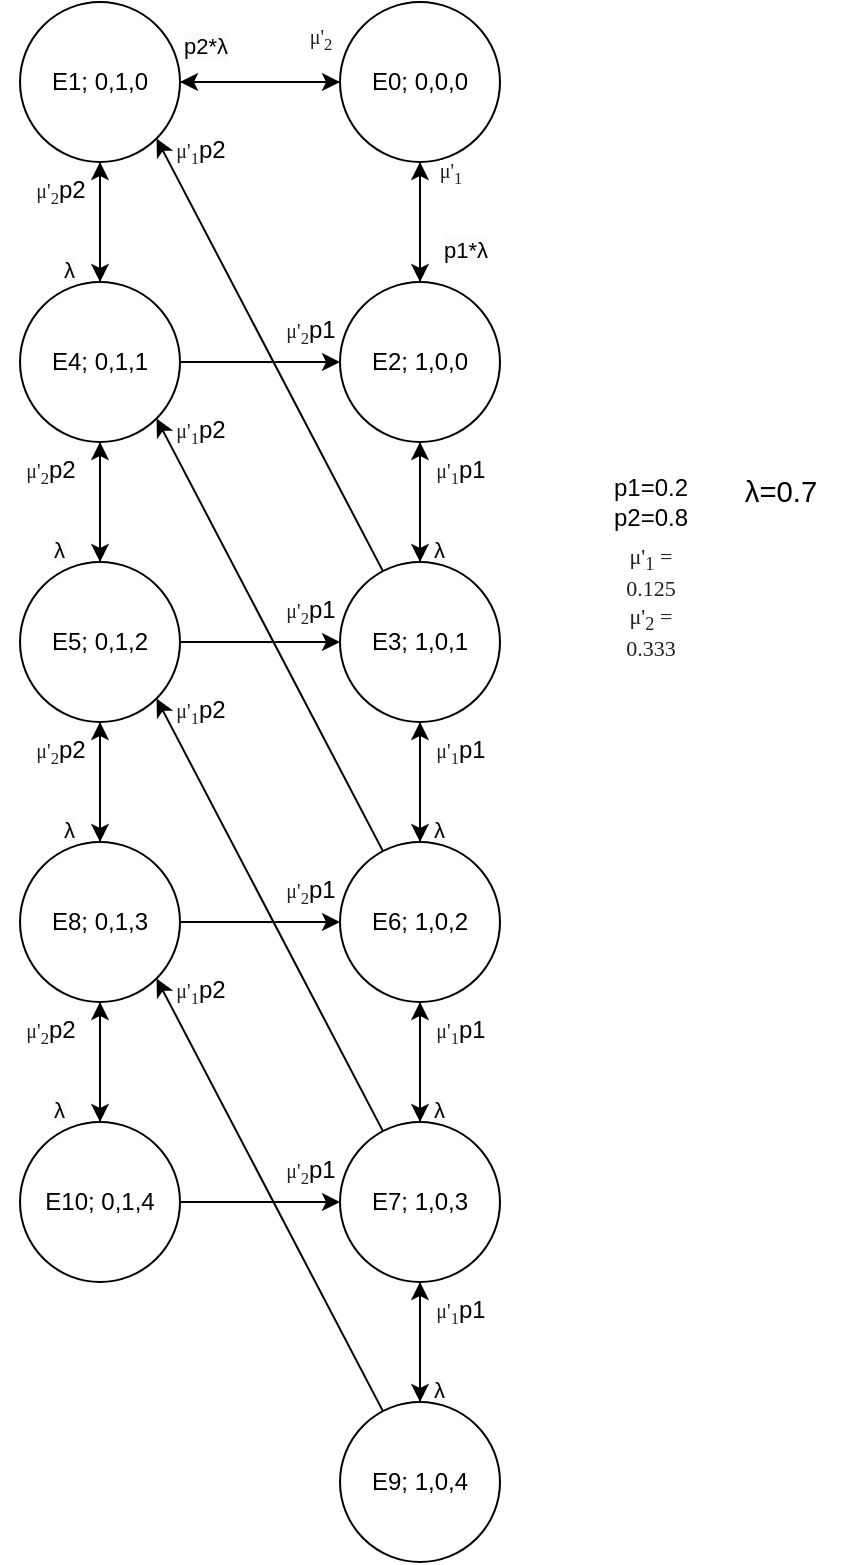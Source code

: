 <mxfile version="24.8.3">
  <diagram name="Страница — 1" id="OBcoCSP-B3DfKh5aNd8Q">
    <mxGraphModel dx="1185" dy="635" grid="1" gridSize="10" guides="1" tooltips="1" connect="1" arrows="1" fold="1" page="1" pageScale="1" pageWidth="827" pageHeight="1169" math="0" shadow="0">
      <root>
        <mxCell id="0" />
        <mxCell id="1" parent="0" />
        <mxCell id="9CqOGc1lMeXhtPVuXy3s-13" style="edgeStyle=orthogonalEdgeStyle;rounded=0;orthogonalLoop=1;jettySize=auto;html=1;entryX=1;entryY=0.5;entryDx=0;entryDy=0;" edge="1" parent="1" source="9CqOGc1lMeXhtPVuXy3s-1" target="9CqOGc1lMeXhtPVuXy3s-2">
          <mxGeometry relative="1" as="geometry" />
        </mxCell>
        <mxCell id="9CqOGc1lMeXhtPVuXy3s-18" style="edgeStyle=orthogonalEdgeStyle;rounded=0;orthogonalLoop=1;jettySize=auto;html=1;entryX=0.5;entryY=0;entryDx=0;entryDy=0;" edge="1" parent="1" source="9CqOGc1lMeXhtPVuXy3s-1" target="9CqOGc1lMeXhtPVuXy3s-3">
          <mxGeometry relative="1" as="geometry" />
        </mxCell>
        <mxCell id="9CqOGc1lMeXhtPVuXy3s-1" value="E0; 0,0,0" style="ellipse;whiteSpace=wrap;html=1;aspect=fixed;" vertex="1" parent="1">
          <mxGeometry x="280" y="120" width="80" height="80" as="geometry" />
        </mxCell>
        <mxCell id="9CqOGc1lMeXhtPVuXy3s-14" style="edgeStyle=orthogonalEdgeStyle;rounded=0;orthogonalLoop=1;jettySize=auto;html=1;" edge="1" parent="1" source="9CqOGc1lMeXhtPVuXy3s-2" target="9CqOGc1lMeXhtPVuXy3s-1">
          <mxGeometry relative="1" as="geometry" />
        </mxCell>
        <mxCell id="9CqOGc1lMeXhtPVuXy3s-17" style="edgeStyle=orthogonalEdgeStyle;rounded=0;orthogonalLoop=1;jettySize=auto;html=1;entryX=0.5;entryY=0;entryDx=0;entryDy=0;" edge="1" parent="1" source="9CqOGc1lMeXhtPVuXy3s-2" target="9CqOGc1lMeXhtPVuXy3s-5">
          <mxGeometry relative="1" as="geometry" />
        </mxCell>
        <mxCell id="9CqOGc1lMeXhtPVuXy3s-2" value="E1; 0,1,0" style="ellipse;whiteSpace=wrap;html=1;aspect=fixed;" vertex="1" parent="1">
          <mxGeometry x="120" y="120" width="80" height="80" as="geometry" />
        </mxCell>
        <mxCell id="9CqOGc1lMeXhtPVuXy3s-19" style="edgeStyle=orthogonalEdgeStyle;rounded=0;orthogonalLoop=1;jettySize=auto;html=1;entryX=0.5;entryY=1;entryDx=0;entryDy=0;" edge="1" parent="1" source="9CqOGc1lMeXhtPVuXy3s-3" target="9CqOGc1lMeXhtPVuXy3s-1">
          <mxGeometry relative="1" as="geometry" />
        </mxCell>
        <mxCell id="9CqOGc1lMeXhtPVuXy3s-29" style="edgeStyle=orthogonalEdgeStyle;rounded=0;orthogonalLoop=1;jettySize=auto;html=1;entryX=0.5;entryY=0;entryDx=0;entryDy=0;" edge="1" parent="1" source="9CqOGc1lMeXhtPVuXy3s-3" target="9CqOGc1lMeXhtPVuXy3s-4">
          <mxGeometry relative="1" as="geometry" />
        </mxCell>
        <mxCell id="9CqOGc1lMeXhtPVuXy3s-3" value="E2; 1,0,0" style="ellipse;whiteSpace=wrap;html=1;aspect=fixed;" vertex="1" parent="1">
          <mxGeometry x="280" y="260" width="80" height="80" as="geometry" />
        </mxCell>
        <mxCell id="9CqOGc1lMeXhtPVuXy3s-27" style="edgeStyle=orthogonalEdgeStyle;rounded=0;orthogonalLoop=1;jettySize=auto;html=1;entryX=0.5;entryY=1;entryDx=0;entryDy=0;" edge="1" parent="1" source="9CqOGc1lMeXhtPVuXy3s-4" target="9CqOGc1lMeXhtPVuXy3s-3">
          <mxGeometry relative="1" as="geometry" />
        </mxCell>
        <mxCell id="9CqOGc1lMeXhtPVuXy3s-36" style="edgeStyle=orthogonalEdgeStyle;rounded=0;orthogonalLoop=1;jettySize=auto;html=1;entryX=0.5;entryY=0;entryDx=0;entryDy=0;" edge="1" parent="1" source="9CqOGc1lMeXhtPVuXy3s-4" target="9CqOGc1lMeXhtPVuXy3s-7">
          <mxGeometry relative="1" as="geometry" />
        </mxCell>
        <mxCell id="9CqOGc1lMeXhtPVuXy3s-51" style="rounded=0;orthogonalLoop=1;jettySize=auto;html=1;entryX=1;entryY=1;entryDx=0;entryDy=0;" edge="1" parent="1" source="9CqOGc1lMeXhtPVuXy3s-4" target="9CqOGc1lMeXhtPVuXy3s-2">
          <mxGeometry relative="1" as="geometry" />
        </mxCell>
        <mxCell id="9CqOGc1lMeXhtPVuXy3s-4" value="E3; 1,0,1" style="ellipse;whiteSpace=wrap;html=1;aspect=fixed;" vertex="1" parent="1">
          <mxGeometry x="280" y="400" width="80" height="80" as="geometry" />
        </mxCell>
        <mxCell id="9CqOGc1lMeXhtPVuXy3s-23" style="edgeStyle=orthogonalEdgeStyle;rounded=0;orthogonalLoop=1;jettySize=auto;html=1;entryX=0.5;entryY=1;entryDx=0;entryDy=0;" edge="1" parent="1" source="9CqOGc1lMeXhtPVuXy3s-5" target="9CqOGc1lMeXhtPVuXy3s-2">
          <mxGeometry relative="1" as="geometry" />
        </mxCell>
        <mxCell id="9CqOGc1lMeXhtPVuXy3s-24" style="edgeStyle=orthogonalEdgeStyle;rounded=0;orthogonalLoop=1;jettySize=auto;html=1;entryX=0.5;entryY=0;entryDx=0;entryDy=0;" edge="1" parent="1" source="9CqOGc1lMeXhtPVuXy3s-5" target="9CqOGc1lMeXhtPVuXy3s-6">
          <mxGeometry relative="1" as="geometry" />
        </mxCell>
        <mxCell id="9CqOGc1lMeXhtPVuXy3s-47" style="edgeStyle=orthogonalEdgeStyle;rounded=0;orthogonalLoop=1;jettySize=auto;html=1;entryX=0;entryY=0.5;entryDx=0;entryDy=0;" edge="1" parent="1" source="9CqOGc1lMeXhtPVuXy3s-5" target="9CqOGc1lMeXhtPVuXy3s-3">
          <mxGeometry relative="1" as="geometry" />
        </mxCell>
        <mxCell id="9CqOGc1lMeXhtPVuXy3s-5" value="E4; 0,1,1" style="ellipse;whiteSpace=wrap;html=1;aspect=fixed;" vertex="1" parent="1">
          <mxGeometry x="120" y="260" width="80" height="80" as="geometry" />
        </mxCell>
        <mxCell id="9CqOGc1lMeXhtPVuXy3s-25" style="edgeStyle=orthogonalEdgeStyle;rounded=0;orthogonalLoop=1;jettySize=auto;html=1;entryX=0.5;entryY=1;entryDx=0;entryDy=0;" edge="1" parent="1" source="9CqOGc1lMeXhtPVuXy3s-6" target="9CqOGc1lMeXhtPVuXy3s-5">
          <mxGeometry relative="1" as="geometry" />
        </mxCell>
        <mxCell id="9CqOGc1lMeXhtPVuXy3s-30" style="edgeStyle=orthogonalEdgeStyle;rounded=0;orthogonalLoop=1;jettySize=auto;html=1;entryX=0.5;entryY=0;entryDx=0;entryDy=0;" edge="1" parent="1" source="9CqOGc1lMeXhtPVuXy3s-6" target="9CqOGc1lMeXhtPVuXy3s-10">
          <mxGeometry relative="1" as="geometry" />
        </mxCell>
        <mxCell id="9CqOGc1lMeXhtPVuXy3s-48" style="edgeStyle=orthogonalEdgeStyle;rounded=0;orthogonalLoop=1;jettySize=auto;html=1;entryX=0;entryY=0.5;entryDx=0;entryDy=0;" edge="1" parent="1" source="9CqOGc1lMeXhtPVuXy3s-6" target="9CqOGc1lMeXhtPVuXy3s-4">
          <mxGeometry relative="1" as="geometry" />
        </mxCell>
        <mxCell id="9CqOGc1lMeXhtPVuXy3s-6" value="E5; 0,1,2" style="ellipse;whiteSpace=wrap;html=1;aspect=fixed;" vertex="1" parent="1">
          <mxGeometry x="120" y="400" width="80" height="80" as="geometry" />
        </mxCell>
        <mxCell id="9CqOGc1lMeXhtPVuXy3s-37" style="edgeStyle=orthogonalEdgeStyle;rounded=0;orthogonalLoop=1;jettySize=auto;html=1;entryX=0.5;entryY=1;entryDx=0;entryDy=0;" edge="1" parent="1" source="9CqOGc1lMeXhtPVuXy3s-7" target="9CqOGc1lMeXhtPVuXy3s-4">
          <mxGeometry relative="1" as="geometry" />
        </mxCell>
        <mxCell id="9CqOGc1lMeXhtPVuXy3s-38" style="edgeStyle=orthogonalEdgeStyle;rounded=0;orthogonalLoop=1;jettySize=auto;html=1;entryX=0.5;entryY=0;entryDx=0;entryDy=0;" edge="1" parent="1" source="9CqOGc1lMeXhtPVuXy3s-7" target="9CqOGc1lMeXhtPVuXy3s-9">
          <mxGeometry relative="1" as="geometry" />
        </mxCell>
        <mxCell id="9CqOGc1lMeXhtPVuXy3s-52" style="rounded=0;orthogonalLoop=1;jettySize=auto;html=1;entryX=1;entryY=1;entryDx=0;entryDy=0;" edge="1" parent="1" source="9CqOGc1lMeXhtPVuXy3s-7" target="9CqOGc1lMeXhtPVuXy3s-5">
          <mxGeometry relative="1" as="geometry" />
        </mxCell>
        <mxCell id="9CqOGc1lMeXhtPVuXy3s-7" value="E6; 1,0,2" style="ellipse;whiteSpace=wrap;html=1;aspect=fixed;" vertex="1" parent="1">
          <mxGeometry x="280" y="540" width="80" height="80" as="geometry" />
        </mxCell>
        <mxCell id="9CqOGc1lMeXhtPVuXy3s-39" style="edgeStyle=orthogonalEdgeStyle;rounded=0;orthogonalLoop=1;jettySize=auto;html=1;" edge="1" parent="1" source="9CqOGc1lMeXhtPVuXy3s-9">
          <mxGeometry relative="1" as="geometry">
            <mxPoint x="320" y="620" as="targetPoint" />
          </mxGeometry>
        </mxCell>
        <mxCell id="9CqOGc1lMeXhtPVuXy3s-53" style="rounded=0;orthogonalLoop=1;jettySize=auto;html=1;entryX=1;entryY=1;entryDx=0;entryDy=0;" edge="1" parent="1" source="9CqOGc1lMeXhtPVuXy3s-9" target="9CqOGc1lMeXhtPVuXy3s-6">
          <mxGeometry relative="1" as="geometry" />
        </mxCell>
        <mxCell id="9CqOGc1lMeXhtPVuXy3s-55" style="edgeStyle=orthogonalEdgeStyle;rounded=0;orthogonalLoop=1;jettySize=auto;html=1;entryX=0.5;entryY=0;entryDx=0;entryDy=0;" edge="1" parent="1" source="9CqOGc1lMeXhtPVuXy3s-9" target="9CqOGc1lMeXhtPVuXy3s-11">
          <mxGeometry relative="1" as="geometry" />
        </mxCell>
        <mxCell id="9CqOGc1lMeXhtPVuXy3s-9" value="E7; 1,0,3" style="ellipse;whiteSpace=wrap;html=1;aspect=fixed;" vertex="1" parent="1">
          <mxGeometry x="280" y="680" width="80" height="80" as="geometry" />
        </mxCell>
        <mxCell id="9CqOGc1lMeXhtPVuXy3s-31" style="edgeStyle=orthogonalEdgeStyle;rounded=0;orthogonalLoop=1;jettySize=auto;html=1;" edge="1" parent="1" source="9CqOGc1lMeXhtPVuXy3s-10">
          <mxGeometry relative="1" as="geometry">
            <mxPoint x="160" y="480" as="targetPoint" />
          </mxGeometry>
        </mxCell>
        <mxCell id="9CqOGc1lMeXhtPVuXy3s-32" style="edgeStyle=orthogonalEdgeStyle;rounded=0;orthogonalLoop=1;jettySize=auto;html=1;entryX=0.5;entryY=0;entryDx=0;entryDy=0;" edge="1" parent="1" source="9CqOGc1lMeXhtPVuXy3s-10" target="9CqOGc1lMeXhtPVuXy3s-12">
          <mxGeometry relative="1" as="geometry" />
        </mxCell>
        <mxCell id="9CqOGc1lMeXhtPVuXy3s-49" style="edgeStyle=orthogonalEdgeStyle;rounded=0;orthogonalLoop=1;jettySize=auto;html=1;entryX=0;entryY=0.5;entryDx=0;entryDy=0;" edge="1" parent="1" source="9CqOGc1lMeXhtPVuXy3s-10" target="9CqOGc1lMeXhtPVuXy3s-7">
          <mxGeometry relative="1" as="geometry" />
        </mxCell>
        <mxCell id="9CqOGc1lMeXhtPVuXy3s-10" value="E8; 0,1,3" style="ellipse;whiteSpace=wrap;html=1;aspect=fixed;" vertex="1" parent="1">
          <mxGeometry x="120" y="540" width="80" height="80" as="geometry" />
        </mxCell>
        <mxCell id="9CqOGc1lMeXhtPVuXy3s-56" style="edgeStyle=orthogonalEdgeStyle;rounded=0;orthogonalLoop=1;jettySize=auto;html=1;" edge="1" parent="1" source="9CqOGc1lMeXhtPVuXy3s-11">
          <mxGeometry relative="1" as="geometry">
            <mxPoint x="320" y="760" as="targetPoint" />
          </mxGeometry>
        </mxCell>
        <mxCell id="9CqOGc1lMeXhtPVuXy3s-57" style="rounded=0;orthogonalLoop=1;jettySize=auto;html=1;entryX=1;entryY=1;entryDx=0;entryDy=0;" edge="1" parent="1" source="9CqOGc1lMeXhtPVuXy3s-11" target="9CqOGc1lMeXhtPVuXy3s-10">
          <mxGeometry relative="1" as="geometry" />
        </mxCell>
        <mxCell id="9CqOGc1lMeXhtPVuXy3s-11" value="E9; 1,0,4" style="ellipse;whiteSpace=wrap;html=1;aspect=fixed;" vertex="1" parent="1">
          <mxGeometry x="280" y="820" width="80" height="80" as="geometry" />
        </mxCell>
        <mxCell id="9CqOGc1lMeXhtPVuXy3s-33" style="edgeStyle=orthogonalEdgeStyle;rounded=0;orthogonalLoop=1;jettySize=auto;html=1;entryX=0.5;entryY=1;entryDx=0;entryDy=0;" edge="1" parent="1" source="9CqOGc1lMeXhtPVuXy3s-12" target="9CqOGc1lMeXhtPVuXy3s-10">
          <mxGeometry relative="1" as="geometry" />
        </mxCell>
        <mxCell id="9CqOGc1lMeXhtPVuXy3s-50" style="edgeStyle=orthogonalEdgeStyle;rounded=0;orthogonalLoop=1;jettySize=auto;html=1;entryX=0;entryY=0.5;entryDx=0;entryDy=0;" edge="1" parent="1" source="9CqOGc1lMeXhtPVuXy3s-12" target="9CqOGc1lMeXhtPVuXy3s-9">
          <mxGeometry relative="1" as="geometry" />
        </mxCell>
        <mxCell id="9CqOGc1lMeXhtPVuXy3s-12" value="E10; 0,1,4" style="ellipse;whiteSpace=wrap;html=1;aspect=fixed;" vertex="1" parent="1">
          <mxGeometry x="120" y="680" width="80" height="80" as="geometry" />
        </mxCell>
        <mxCell id="9CqOGc1lMeXhtPVuXy3s-58" value="p1=0.2&lt;div&gt;p2=0.8&lt;/div&gt;" style="text;html=1;align=center;verticalAlign=middle;resizable=0;points=[];autosize=1;strokeColor=none;fillColor=none;" vertex="1" parent="1">
          <mxGeometry x="405" y="350" width="60" height="40" as="geometry" />
        </mxCell>
        <mxCell id="9CqOGc1lMeXhtPVuXy3s-60" value="&lt;p style=&quot;font-size: 11px;&quot;&gt;&lt;span style=&quot;font-size: 11px; background-color: rgb(255, 255, 255); color: rgb(32, 33, 34); font-family: &amp;quot;palatino linotype&amp;quot;, &amp;quot;new athena unicode&amp;quot;, athena, gentium, code2000, serif; text-wrap: wrap;&quot;&gt;μ&#39;&lt;/span&gt;&lt;sub style=&quot;background-color: rgb(255, 255, 255); color: rgb(32, 33, 34); font-family: &amp;quot;palatino linotype&amp;quot;, &amp;quot;new athena unicode&amp;quot;, athena, gentium, code2000, serif; text-wrap: wrap;&quot;&gt;1&lt;/sub&gt;&lt;span style=&quot;font-size: 11px; background-color: rgb(255, 255, 255); color: rgb(32, 33, 34); font-family: &amp;quot;palatino linotype&amp;quot;, &amp;quot;new athena unicode&amp;quot;, athena, gentium, code2000, serif; text-wrap: wrap;&quot;&gt;&amp;nbsp;= 0.125&lt;br&gt;&lt;/span&gt;&lt;font style=&quot;font-size: 11px;&quot;&gt;&lt;span style=&quot;color: rgb(32, 33, 34); font-family: &amp;quot;palatino linotype&amp;quot;, &amp;quot;new athena unicode&amp;quot;, athena, gentium, code2000, serif; text-wrap: wrap; background-color: rgb(255, 255, 255);&quot;&gt;μ&#39;&lt;/span&gt;&lt;sub style=&quot;color: rgb(32, 33, 34); font-family: &amp;quot;palatino linotype&amp;quot;, &amp;quot;new athena unicode&amp;quot;, athena, gentium, code2000, serif; text-wrap: wrap;&quot;&gt;2&lt;/sub&gt;&lt;span style=&quot;color: rgb(32, 33, 34); font-family: &amp;quot;palatino linotype&amp;quot;, &amp;quot;new athena unicode&amp;quot;, athena, gentium, code2000, serif; text-wrap: wrap; background-color: rgb(255, 255, 255);&quot;&gt;&amp;nbsp;= 0.333&lt;/span&gt;&lt;/font&gt;&lt;/p&gt;" style="text;html=1;align=center;verticalAlign=middle;resizable=0;points=[];autosize=1;strokeColor=none;fillColor=none;spacing=0;" vertex="1" parent="1">
          <mxGeometry x="400" y="390" width="70" height="60" as="geometry" />
        </mxCell>
        <mxCell id="9CqOGc1lMeXhtPVuXy3s-64" value="&lt;span style=&quot;font-size:11.0pt;line-height:107%;&lt;br/&gt;font-family:&amp;quot;Calibri&amp;quot;,sans-serif;mso-ascii-theme-font:minor-latin;mso-fareast-font-family:&lt;br/&gt;Calibri;mso-fareast-theme-font:minor-latin;mso-hansi-theme-font:minor-latin;&lt;br/&gt;mso-bidi-font-family:&amp;quot;Times New Roman&amp;quot;;mso-bidi-theme-font:minor-bidi;&lt;br/&gt;mso-ansi-language:RU;mso-fareast-language:EN-US;mso-bidi-language:AR-SA&quot;&gt;λ=0.7&lt;/span&gt;" style="text;html=1;align=center;verticalAlign=middle;resizable=0;points=[];autosize=1;strokeColor=none;fillColor=none;" vertex="1" parent="1">
          <mxGeometry x="470" y="350" width="60" height="30" as="geometry" />
        </mxCell>
        <mxCell id="9CqOGc1lMeXhtPVuXy3s-67" value="&lt;span style=&quot;color: rgb(0, 0, 0); font-family: Helvetica; font-style: normal; font-variant-ligatures: normal; font-variant-caps: normal; font-weight: 400; letter-spacing: normal; orphans: 2; text-align: center; text-indent: 0px; text-transform: none; widows: 2; word-spacing: 0px; -webkit-text-stroke-width: 0px; white-space: nowrap; background-color: rgb(251, 251, 251); text-decoration-thickness: initial; text-decoration-style: initial; text-decoration-color: initial; float: none; display: inline !important;&quot;&gt;&lt;font style=&quot;font-size: 11px;&quot;&gt;p2*λ&lt;/font&gt;&lt;/span&gt;" style="text;whiteSpace=wrap;html=1;" vertex="1" parent="1">
          <mxGeometry x="200" y="128" width="20" height="30" as="geometry" />
        </mxCell>
        <mxCell id="9CqOGc1lMeXhtPVuXy3s-68" value="&lt;font style=&quot;font-size: 10px;&quot;&gt;&lt;span style=&quot;text-wrap: wrap; background-color: rgb(255, 255, 255); color: rgb(32, 33, 34); font-family: &amp;quot;palatino linotype&amp;quot;, &amp;quot;new athena unicode&amp;quot;, athena, gentium, code2000, serif;&quot;&gt;μ&#39;&lt;/span&gt;&lt;sub style=&quot;text-wrap: wrap; background-color: rgb(255, 255, 255); color: rgb(32, 33, 34); font-family: &amp;quot;palatino linotype&amp;quot;, &amp;quot;new athena unicode&amp;quot;, athena, gentium, code2000, serif;&quot;&gt;2&lt;/sub&gt;&lt;/font&gt;" style="text;html=1;align=center;verticalAlign=middle;resizable=0;points=[];autosize=1;strokeColor=none;fillColor=none;" vertex="1" parent="1">
          <mxGeometry x="250" y="123" width="40" height="30" as="geometry" />
        </mxCell>
        <mxCell id="9CqOGc1lMeXhtPVuXy3s-69" value="&lt;span style=&quot;color: rgb(0, 0, 0); font-family: Helvetica; font-size: 11px; font-style: normal; font-variant-ligatures: normal; font-variant-caps: normal; font-weight: 400; letter-spacing: normal; orphans: 2; text-align: center; text-indent: 0px; text-transform: none; widows: 2; word-spacing: 0px; -webkit-text-stroke-width: 0px; white-space: nowrap; background-color: rgb(251, 251, 251); text-decoration-thickness: initial; text-decoration-style: initial; text-decoration-color: initial; display: inline !important; float: none;&quot;&gt;λ&lt;/span&gt;" style="text;whiteSpace=wrap;html=1;" vertex="1" parent="1">
          <mxGeometry x="140" y="240" width="20" height="20" as="geometry" />
        </mxCell>
        <mxCell id="9CqOGc1lMeXhtPVuXy3s-77" value="&lt;span style=&quot;color: rgb(0, 0, 0); font-family: Helvetica; font-size: 11px; font-style: normal; font-variant-ligatures: normal; font-variant-caps: normal; font-weight: 400; letter-spacing: normal; orphans: 2; text-align: center; text-indent: 0px; text-transform: none; widows: 2; word-spacing: 0px; -webkit-text-stroke-width: 0px; white-space: nowrap; background-color: rgb(251, 251, 251); text-decoration-thickness: initial; text-decoration-style: initial; text-decoration-color: initial; display: inline !important; float: none;&quot;&gt;λ&lt;/span&gt;" style="text;whiteSpace=wrap;html=1;" vertex="1" parent="1">
          <mxGeometry x="325" y="380" width="20" height="20" as="geometry" />
        </mxCell>
        <mxCell id="9CqOGc1lMeXhtPVuXy3s-78" value="&lt;span style=&quot;color: rgb(0, 0, 0); font-family: Helvetica; font-style: normal; font-variant-ligatures: normal; font-variant-caps: normal; font-weight: 400; letter-spacing: normal; orphans: 2; text-align: center; text-indent: 0px; text-transform: none; widows: 2; word-spacing: 0px; -webkit-text-stroke-width: 0px; white-space: nowrap; background-color: rgb(251, 251, 251); text-decoration-thickness: initial; text-decoration-style: initial; text-decoration-color: initial; float: none; display: inline !important;&quot;&gt;&lt;font style=&quot;font-size: 11px;&quot;&gt;p1*λ&lt;/font&gt;&lt;/span&gt;" style="text;whiteSpace=wrap;html=1;" vertex="1" parent="1">
          <mxGeometry x="330" y="230" width="20" height="30" as="geometry" />
        </mxCell>
        <mxCell id="9CqOGc1lMeXhtPVuXy3s-79" value="&lt;font style=&quot;font-size: 10px;&quot;&gt;&lt;span style=&quot;text-wrap: wrap; background-color: rgb(255, 255, 255); color: rgb(32, 33, 34); font-family: &amp;quot;palatino linotype&amp;quot;, &amp;quot;new athena unicode&amp;quot;, athena, gentium, code2000, serif;&quot;&gt;μ&#39;&lt;/span&gt;&lt;sub style=&quot;text-wrap: wrap; background-color: rgb(255, 255, 255); color: rgb(32, 33, 34); font-family: &amp;quot;palatino linotype&amp;quot;, &amp;quot;new athena unicode&amp;quot;, athena, gentium, code2000, serif;&quot;&gt;1&lt;/sub&gt;&lt;/font&gt;" style="text;html=1;align=center;verticalAlign=middle;resizable=0;points=[];autosize=1;strokeColor=none;fillColor=none;" vertex="1" parent="1">
          <mxGeometry x="315" y="190" width="40" height="30" as="geometry" />
        </mxCell>
        <mxCell id="9CqOGc1lMeXhtPVuXy3s-82" value="&lt;span style=&quot;color: rgb(0, 0, 0); font-family: Helvetica; font-size: 11px; font-style: normal; font-variant-ligatures: normal; font-variant-caps: normal; font-weight: 400; letter-spacing: normal; orphans: 2; text-align: center; text-indent: 0px; text-transform: none; widows: 2; word-spacing: 0px; -webkit-text-stroke-width: 0px; white-space: nowrap; background-color: rgb(251, 251, 251); text-decoration-thickness: initial; text-decoration-style: initial; text-decoration-color: initial; display: inline !important; float: none;&quot;&gt;λ&lt;/span&gt;" style="text;whiteSpace=wrap;html=1;" vertex="1" parent="1">
          <mxGeometry x="325" y="520" width="20" height="20" as="geometry" />
        </mxCell>
        <mxCell id="9CqOGc1lMeXhtPVuXy3s-84" value="&lt;span style=&quot;color: rgb(0, 0, 0); font-family: Helvetica; font-size: 11px; font-style: normal; font-variant-ligatures: normal; font-variant-caps: normal; font-weight: 400; letter-spacing: normal; orphans: 2; text-align: center; text-indent: 0px; text-transform: none; widows: 2; word-spacing: 0px; -webkit-text-stroke-width: 0px; white-space: nowrap; background-color: rgb(251, 251, 251); text-decoration-thickness: initial; text-decoration-style: initial; text-decoration-color: initial; display: inline !important; float: none;&quot;&gt;λ&lt;/span&gt;" style="text;whiteSpace=wrap;html=1;" vertex="1" parent="1">
          <mxGeometry x="325" y="660" width="20" height="20" as="geometry" />
        </mxCell>
        <mxCell id="9CqOGc1lMeXhtPVuXy3s-86" value="&lt;span style=&quot;color: rgb(0, 0, 0); font-family: Helvetica; font-size: 11px; font-style: normal; font-variant-ligatures: normal; font-variant-caps: normal; font-weight: 400; letter-spacing: normal; orphans: 2; text-align: center; text-indent: 0px; text-transform: none; widows: 2; word-spacing: 0px; -webkit-text-stroke-width: 0px; white-space: nowrap; background-color: rgb(251, 251, 251); text-decoration-thickness: initial; text-decoration-style: initial; text-decoration-color: initial; display: inline !important; float: none;&quot;&gt;λ&lt;/span&gt;" style="text;whiteSpace=wrap;html=1;" vertex="1" parent="1">
          <mxGeometry x="325" y="800" width="20" height="20" as="geometry" />
        </mxCell>
        <mxCell id="9CqOGc1lMeXhtPVuXy3s-93" value="&lt;font style=&quot;font-size: 10px;&quot;&gt;&lt;span style=&quot;text-wrap: wrap; background-color: rgb(255, 255, 255); color: rgb(32, 33, 34); font-family: &amp;quot;palatino linotype&amp;quot;, &amp;quot;new athena unicode&amp;quot;, athena, gentium, code2000, serif;&quot;&gt;μ&#39;&lt;/span&gt;&lt;sub style=&quot;text-wrap: wrap; background-color: rgb(255, 255, 255); color: rgb(32, 33, 34); font-family: &amp;quot;palatino linotype&amp;quot;, &amp;quot;new athena unicode&amp;quot;, athena, gentium, code2000, serif;&quot;&gt;1&lt;/sub&gt;&lt;/font&gt;p2" style="text;html=1;align=center;verticalAlign=middle;resizable=0;points=[];autosize=1;strokeColor=none;fillColor=none;" vertex="1" parent="1">
          <mxGeometry x="185" y="180" width="50" height="30" as="geometry" />
        </mxCell>
        <mxCell id="9CqOGc1lMeXhtPVuXy3s-94" value="&lt;font style=&quot;font-size: 10px;&quot;&gt;&lt;span style=&quot;text-wrap: wrap; background-color: rgb(255, 255, 255); color: rgb(32, 33, 34); font-family: &amp;quot;palatino linotype&amp;quot;, &amp;quot;new athena unicode&amp;quot;, athena, gentium, code2000, serif;&quot;&gt;μ&#39;&lt;/span&gt;&lt;sub style=&quot;text-wrap: wrap; background-color: rgb(255, 255, 255); color: rgb(32, 33, 34); font-family: &amp;quot;palatino linotype&amp;quot;, &amp;quot;new athena unicode&amp;quot;, athena, gentium, code2000, serif;&quot;&gt;1&lt;/sub&gt;&lt;/font&gt;p2" style="text;html=1;align=center;verticalAlign=middle;resizable=0;points=[];autosize=1;strokeColor=none;fillColor=none;" vertex="1" parent="1">
          <mxGeometry x="185" y="320" width="50" height="30" as="geometry" />
        </mxCell>
        <mxCell id="9CqOGc1lMeXhtPVuXy3s-95" value="&lt;font style=&quot;font-size: 10px;&quot;&gt;&lt;span style=&quot;text-wrap: wrap; background-color: rgb(255, 255, 255); color: rgb(32, 33, 34); font-family: &amp;quot;palatino linotype&amp;quot;, &amp;quot;new athena unicode&amp;quot;, athena, gentium, code2000, serif;&quot;&gt;μ&#39;&lt;/span&gt;&lt;sub style=&quot;text-wrap: wrap; background-color: rgb(255, 255, 255); color: rgb(32, 33, 34); font-family: &amp;quot;palatino linotype&amp;quot;, &amp;quot;new athena unicode&amp;quot;, athena, gentium, code2000, serif;&quot;&gt;1&lt;/sub&gt;&lt;/font&gt;p2" style="text;html=1;align=center;verticalAlign=middle;resizable=0;points=[];autosize=1;strokeColor=none;fillColor=none;" vertex="1" parent="1">
          <mxGeometry x="185" y="460" width="50" height="30" as="geometry" />
        </mxCell>
        <mxCell id="9CqOGc1lMeXhtPVuXy3s-96" value="&lt;font style=&quot;font-size: 10px;&quot;&gt;&lt;span style=&quot;text-wrap: wrap; background-color: rgb(255, 255, 255); color: rgb(32, 33, 34); font-family: &amp;quot;palatino linotype&amp;quot;, &amp;quot;new athena unicode&amp;quot;, athena, gentium, code2000, serif;&quot;&gt;μ&#39;&lt;/span&gt;&lt;sub style=&quot;text-wrap: wrap; background-color: rgb(255, 255, 255); color: rgb(32, 33, 34); font-family: &amp;quot;palatino linotype&amp;quot;, &amp;quot;new athena unicode&amp;quot;, athena, gentium, code2000, serif;&quot;&gt;1&lt;/sub&gt;&lt;/font&gt;p2" style="text;html=1;align=center;verticalAlign=middle;resizable=0;points=[];autosize=1;strokeColor=none;fillColor=none;" vertex="1" parent="1">
          <mxGeometry x="185" y="600" width="50" height="30" as="geometry" />
        </mxCell>
        <mxCell id="9CqOGc1lMeXhtPVuXy3s-97" value="&lt;font style=&quot;font-size: 10px;&quot;&gt;&lt;span style=&quot;text-wrap: wrap; background-color: rgb(255, 255, 255); color: rgb(32, 33, 34); font-family: &amp;quot;palatino linotype&amp;quot;, &amp;quot;new athena unicode&amp;quot;, athena, gentium, code2000, serif;&quot;&gt;μ&#39;&lt;/span&gt;&lt;sub style=&quot;text-wrap: wrap; background-color: rgb(255, 255, 255); color: rgb(32, 33, 34); font-family: &amp;quot;palatino linotype&amp;quot;, &amp;quot;new athena unicode&amp;quot;, athena, gentium, code2000, serif;&quot;&gt;2&lt;/sub&gt;&lt;/font&gt;p1" style="text;html=1;align=center;verticalAlign=middle;resizable=0;points=[];autosize=1;strokeColor=none;fillColor=none;" vertex="1" parent="1">
          <mxGeometry x="240" y="270" width="50" height="30" as="geometry" />
        </mxCell>
        <mxCell id="9CqOGc1lMeXhtPVuXy3s-98" value="&lt;font style=&quot;font-size: 10px;&quot;&gt;&lt;span style=&quot;text-wrap: wrap; background-color: rgb(255, 255, 255); color: rgb(32, 33, 34); font-family: &amp;quot;palatino linotype&amp;quot;, &amp;quot;new athena unicode&amp;quot;, athena, gentium, code2000, serif;&quot;&gt;μ&#39;&lt;/span&gt;&lt;sub style=&quot;text-wrap: wrap; background-color: rgb(255, 255, 255); color: rgb(32, 33, 34); font-family: &amp;quot;palatino linotype&amp;quot;, &amp;quot;new athena unicode&amp;quot;, athena, gentium, code2000, serif;&quot;&gt;2&lt;/sub&gt;&lt;/font&gt;p1" style="text;html=1;align=center;verticalAlign=middle;resizable=0;points=[];autosize=1;strokeColor=none;fillColor=none;" vertex="1" parent="1">
          <mxGeometry x="240" y="410" width="50" height="30" as="geometry" />
        </mxCell>
        <mxCell id="9CqOGc1lMeXhtPVuXy3s-99" value="&lt;font style=&quot;font-size: 10px;&quot;&gt;&lt;span style=&quot;text-wrap: wrap; background-color: rgb(255, 255, 255); color: rgb(32, 33, 34); font-family: &amp;quot;palatino linotype&amp;quot;, &amp;quot;new athena unicode&amp;quot;, athena, gentium, code2000, serif;&quot;&gt;μ&#39;&lt;/span&gt;&lt;sub style=&quot;text-wrap: wrap; background-color: rgb(255, 255, 255); color: rgb(32, 33, 34); font-family: &amp;quot;palatino linotype&amp;quot;, &amp;quot;new athena unicode&amp;quot;, athena, gentium, code2000, serif;&quot;&gt;2&lt;/sub&gt;&lt;/font&gt;p1" style="text;html=1;align=center;verticalAlign=middle;resizable=0;points=[];autosize=1;strokeColor=none;fillColor=none;" vertex="1" parent="1">
          <mxGeometry x="240" y="550" width="50" height="30" as="geometry" />
        </mxCell>
        <mxCell id="9CqOGc1lMeXhtPVuXy3s-100" value="&lt;font style=&quot;font-size: 10px;&quot;&gt;&lt;span style=&quot;text-wrap: wrap; background-color: rgb(255, 255, 255); color: rgb(32, 33, 34); font-family: &amp;quot;palatino linotype&amp;quot;, &amp;quot;new athena unicode&amp;quot;, athena, gentium, code2000, serif;&quot;&gt;μ&#39;&lt;/span&gt;&lt;sub style=&quot;text-wrap: wrap; background-color: rgb(255, 255, 255); color: rgb(32, 33, 34); font-family: &amp;quot;palatino linotype&amp;quot;, &amp;quot;new athena unicode&amp;quot;, athena, gentium, code2000, serif;&quot;&gt;2&lt;/sub&gt;&lt;/font&gt;p1" style="text;html=1;align=center;verticalAlign=middle;resizable=0;points=[];autosize=1;strokeColor=none;fillColor=none;" vertex="1" parent="1">
          <mxGeometry x="240" y="690" width="50" height="30" as="geometry" />
        </mxCell>
        <mxCell id="9CqOGc1lMeXhtPVuXy3s-102" value="&lt;font style=&quot;font-size: 10px;&quot;&gt;&lt;span style=&quot;text-wrap: wrap; background-color: rgb(255, 255, 255); color: rgb(32, 33, 34); font-family: &amp;quot;palatino linotype&amp;quot;, &amp;quot;new athena unicode&amp;quot;, athena, gentium, code2000, serif;&quot;&gt;μ&#39;&lt;/span&gt;&lt;sub style=&quot;text-wrap: wrap; background-color: rgb(255, 255, 255); color: rgb(32, 33, 34); font-family: &amp;quot;palatino linotype&amp;quot;, &amp;quot;new athena unicode&amp;quot;, athena, gentium, code2000, serif;&quot;&gt;1&lt;/sub&gt;&lt;/font&gt;p1" style="text;html=1;align=center;verticalAlign=middle;resizable=0;points=[];autosize=1;strokeColor=none;fillColor=none;" vertex="1" parent="1">
          <mxGeometry x="315" y="340" width="50" height="30" as="geometry" />
        </mxCell>
        <mxCell id="9CqOGc1lMeXhtPVuXy3s-103" value="&lt;font style=&quot;font-size: 10px;&quot;&gt;&lt;span style=&quot;text-wrap: wrap; background-color: rgb(255, 255, 255); color: rgb(32, 33, 34); font-family: &amp;quot;palatino linotype&amp;quot;, &amp;quot;new athena unicode&amp;quot;, athena, gentium, code2000, serif;&quot;&gt;μ&#39;&lt;/span&gt;&lt;sub style=&quot;text-wrap: wrap; background-color: rgb(255, 255, 255); color: rgb(32, 33, 34); font-family: &amp;quot;palatino linotype&amp;quot;, &amp;quot;new athena unicode&amp;quot;, athena, gentium, code2000, serif;&quot;&gt;1&lt;/sub&gt;&lt;/font&gt;p1" style="text;html=1;align=center;verticalAlign=middle;resizable=0;points=[];autosize=1;strokeColor=none;fillColor=none;" vertex="1" parent="1">
          <mxGeometry x="315" y="480" width="50" height="30" as="geometry" />
        </mxCell>
        <mxCell id="9CqOGc1lMeXhtPVuXy3s-104" value="&lt;font style=&quot;font-size: 10px;&quot;&gt;&lt;span style=&quot;text-wrap: wrap; background-color: rgb(255, 255, 255); color: rgb(32, 33, 34); font-family: &amp;quot;palatino linotype&amp;quot;, &amp;quot;new athena unicode&amp;quot;, athena, gentium, code2000, serif;&quot;&gt;μ&#39;&lt;/span&gt;&lt;sub style=&quot;text-wrap: wrap; background-color: rgb(255, 255, 255); color: rgb(32, 33, 34); font-family: &amp;quot;palatino linotype&amp;quot;, &amp;quot;new athena unicode&amp;quot;, athena, gentium, code2000, serif;&quot;&gt;1&lt;/sub&gt;&lt;/font&gt;p1" style="text;html=1;align=center;verticalAlign=middle;resizable=0;points=[];autosize=1;strokeColor=none;fillColor=none;" vertex="1" parent="1">
          <mxGeometry x="315" y="620" width="50" height="30" as="geometry" />
        </mxCell>
        <mxCell id="9CqOGc1lMeXhtPVuXy3s-105" value="&lt;font style=&quot;font-size: 10px;&quot;&gt;&lt;span style=&quot;text-wrap: wrap; background-color: rgb(255, 255, 255); color: rgb(32, 33, 34); font-family: &amp;quot;palatino linotype&amp;quot;, &amp;quot;new athena unicode&amp;quot;, athena, gentium, code2000, serif;&quot;&gt;μ&#39;&lt;/span&gt;&lt;sub style=&quot;text-wrap: wrap; background-color: rgb(255, 255, 255); color: rgb(32, 33, 34); font-family: &amp;quot;palatino linotype&amp;quot;, &amp;quot;new athena unicode&amp;quot;, athena, gentium, code2000, serif;&quot;&gt;1&lt;/sub&gt;&lt;/font&gt;p1" style="text;html=1;align=center;verticalAlign=middle;resizable=0;points=[];autosize=1;strokeColor=none;fillColor=none;" vertex="1" parent="1">
          <mxGeometry x="315" y="760" width="50" height="30" as="geometry" />
        </mxCell>
        <mxCell id="9CqOGc1lMeXhtPVuXy3s-108" value="&lt;font style=&quot;font-size: 10px;&quot;&gt;&lt;span style=&quot;text-wrap: wrap; background-color: rgb(255, 255, 255); color: rgb(32, 33, 34); font-family: &amp;quot;palatino linotype&amp;quot;, &amp;quot;new athena unicode&amp;quot;, athena, gentium, code2000, serif;&quot;&gt;μ&#39;&lt;/span&gt;&lt;sub style=&quot;text-wrap: wrap; background-color: rgb(255, 255, 255); color: rgb(32, 33, 34); font-family: &amp;quot;palatino linotype&amp;quot;, &amp;quot;new athena unicode&amp;quot;, athena, gentium, code2000, serif;&quot;&gt;2&lt;/sub&gt;&lt;/font&gt;p2" style="text;html=1;align=center;verticalAlign=middle;resizable=0;points=[];autosize=1;strokeColor=none;fillColor=none;" vertex="1" parent="1">
          <mxGeometry x="115" y="200" width="50" height="30" as="geometry" />
        </mxCell>
        <mxCell id="9CqOGc1lMeXhtPVuXy3s-113" value="&lt;span style=&quot;color: rgb(0, 0, 0); font-family: Helvetica; font-size: 11px; font-style: normal; font-variant-ligatures: normal; font-variant-caps: normal; font-weight: 400; letter-spacing: normal; orphans: 2; text-align: center; text-indent: 0px; text-transform: none; widows: 2; word-spacing: 0px; -webkit-text-stroke-width: 0px; white-space: nowrap; background-color: rgb(251, 251, 251); text-decoration-thickness: initial; text-decoration-style: initial; text-decoration-color: initial; display: inline !important; float: none;&quot;&gt;λ&lt;/span&gt;" style="text;whiteSpace=wrap;html=1;" vertex="1" parent="1">
          <mxGeometry x="135" y="380" width="20" height="20" as="geometry" />
        </mxCell>
        <mxCell id="9CqOGc1lMeXhtPVuXy3s-114" value="&lt;font style=&quot;font-size: 10px;&quot;&gt;&lt;span style=&quot;text-wrap: wrap; background-color: rgb(255, 255, 255); color: rgb(32, 33, 34); font-family: &amp;quot;palatino linotype&amp;quot;, &amp;quot;new athena unicode&amp;quot;, athena, gentium, code2000, serif;&quot;&gt;μ&#39;&lt;/span&gt;&lt;sub style=&quot;text-wrap: wrap; background-color: rgb(255, 255, 255); color: rgb(32, 33, 34); font-family: &amp;quot;palatino linotype&amp;quot;, &amp;quot;new athena unicode&amp;quot;, athena, gentium, code2000, serif;&quot;&gt;2&lt;/sub&gt;&lt;/font&gt;p2" style="text;html=1;align=center;verticalAlign=middle;resizable=0;points=[];autosize=1;strokeColor=none;fillColor=none;" vertex="1" parent="1">
          <mxGeometry x="110" y="340" width="50" height="30" as="geometry" />
        </mxCell>
        <mxCell id="9CqOGc1lMeXhtPVuXy3s-115" value="&lt;span style=&quot;color: rgb(0, 0, 0); font-family: Helvetica; font-size: 11px; font-style: normal; font-variant-ligatures: normal; font-variant-caps: normal; font-weight: 400; letter-spacing: normal; orphans: 2; text-align: center; text-indent: 0px; text-transform: none; widows: 2; word-spacing: 0px; -webkit-text-stroke-width: 0px; white-space: nowrap; background-color: rgb(251, 251, 251); text-decoration-thickness: initial; text-decoration-style: initial; text-decoration-color: initial; display: inline !important; float: none;&quot;&gt;λ&lt;/span&gt;" style="text;whiteSpace=wrap;html=1;" vertex="1" parent="1">
          <mxGeometry x="140" y="520" width="20" height="20" as="geometry" />
        </mxCell>
        <mxCell id="9CqOGc1lMeXhtPVuXy3s-116" value="&lt;font style=&quot;font-size: 10px;&quot;&gt;&lt;span style=&quot;text-wrap: wrap; background-color: rgb(255, 255, 255); color: rgb(32, 33, 34); font-family: &amp;quot;palatino linotype&amp;quot;, &amp;quot;new athena unicode&amp;quot;, athena, gentium, code2000, serif;&quot;&gt;μ&#39;&lt;/span&gt;&lt;sub style=&quot;text-wrap: wrap; background-color: rgb(255, 255, 255); color: rgb(32, 33, 34); font-family: &amp;quot;palatino linotype&amp;quot;, &amp;quot;new athena unicode&amp;quot;, athena, gentium, code2000, serif;&quot;&gt;2&lt;/sub&gt;&lt;/font&gt;p2" style="text;html=1;align=center;verticalAlign=middle;resizable=0;points=[];autosize=1;strokeColor=none;fillColor=none;" vertex="1" parent="1">
          <mxGeometry x="115" y="480" width="50" height="30" as="geometry" />
        </mxCell>
        <mxCell id="9CqOGc1lMeXhtPVuXy3s-117" value="&lt;span style=&quot;color: rgb(0, 0, 0); font-family: Helvetica; font-size: 11px; font-style: normal; font-variant-ligatures: normal; font-variant-caps: normal; font-weight: 400; letter-spacing: normal; orphans: 2; text-align: center; text-indent: 0px; text-transform: none; widows: 2; word-spacing: 0px; -webkit-text-stroke-width: 0px; white-space: nowrap; background-color: rgb(251, 251, 251); text-decoration-thickness: initial; text-decoration-style: initial; text-decoration-color: initial; display: inline !important; float: none;&quot;&gt;λ&lt;/span&gt;" style="text;whiteSpace=wrap;html=1;" vertex="1" parent="1">
          <mxGeometry x="135" y="660" width="20" height="20" as="geometry" />
        </mxCell>
        <mxCell id="9CqOGc1lMeXhtPVuXy3s-118" value="&lt;font style=&quot;font-size: 10px;&quot;&gt;&lt;span style=&quot;text-wrap: wrap; background-color: rgb(255, 255, 255); color: rgb(32, 33, 34); font-family: &amp;quot;palatino linotype&amp;quot;, &amp;quot;new athena unicode&amp;quot;, athena, gentium, code2000, serif;&quot;&gt;μ&#39;&lt;/span&gt;&lt;sub style=&quot;text-wrap: wrap; background-color: rgb(255, 255, 255); color: rgb(32, 33, 34); font-family: &amp;quot;palatino linotype&amp;quot;, &amp;quot;new athena unicode&amp;quot;, athena, gentium, code2000, serif;&quot;&gt;2&lt;/sub&gt;&lt;/font&gt;p2" style="text;html=1;align=center;verticalAlign=middle;resizable=0;points=[];autosize=1;strokeColor=none;fillColor=none;" vertex="1" parent="1">
          <mxGeometry x="110" y="620" width="50" height="30" as="geometry" />
        </mxCell>
      </root>
    </mxGraphModel>
  </diagram>
</mxfile>
